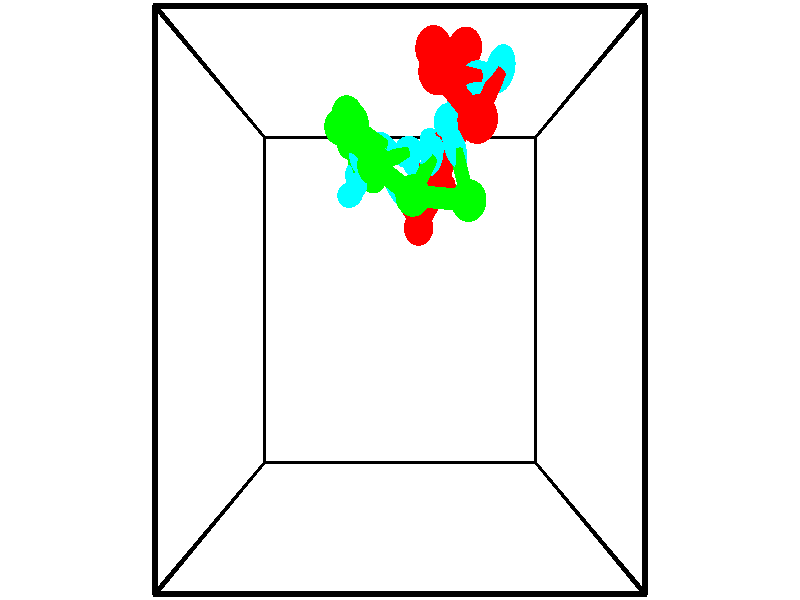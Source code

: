 // switches for output
#declare DRAW_BASES = 1; // possible values are 0, 1; only relevant for DNA ribbons
#declare DRAW_BASES_TYPE = 3; // possible values are 1, 2, 3; only relevant for DNA ribbons
#declare DRAW_FOG = 0; // set to 1 to enable fog

#include "colors.inc"

#include "transforms.inc"
background { rgb <1, 1, 1>}

#default {
   normal{
       ripples 0.25
       frequency 0.20
       turbulence 0.2
       lambda 5
   }
	finish {
		phong 0.1
		phong_size 40.
	}
}

// original window dimensions: 1024x640


// camera settings

camera {
	sky <-0, 1, 0>
	up <-0, 1, 0>
	right 1.6 * <1, 0, 0>
	location <2.5, 2.5, 11.1562>
	look_at <2.5, 2.5, 2.5>
	direction <0, 0, -8.6562>
	angle 67.0682
}


# declare cpy_camera_pos = <2.5, 2.5, 11.1562>;
# if (DRAW_FOG = 1)
fog {
	fog_type 2
	up vnormalize(cpy_camera_pos)
	color rgbt<1,1,1,0.3>
	distance 1e-5
	fog_alt 3e-3
	fog_offset 4
}
# end


// LIGHTS

# declare lum = 6;
global_settings {
	ambient_light rgb lum * <0.05, 0.05, 0.05>
	max_trace_level 15
}# declare cpy_direct_light_amount = 0.25;
light_source
{	1000 * <-1, -1, 1>,
	rgb lum * cpy_direct_light_amount
	parallel
}

light_source
{	1000 * <1, 1, -1>,
	rgb lum * cpy_direct_light_amount
	parallel
}

// strand 0

// nucleotide -1

// particle -1
sphere {
	<3.465565, 4.373741, 3.650358> 0.250000
	pigment { color rgbt <1,0,0,0> }
	no_shadow
}
cylinder {
	<3.647964, 4.710651, 3.535374>,  <3.757404, 4.912798, 3.466383>, 0.100000
	pigment { color rgbt <1,0,0,0> }
	no_shadow
}
cylinder {
	<3.647964, 4.710651, 3.535374>,  <3.465565, 4.373741, 3.650358>, 0.100000
	pigment { color rgbt <1,0,0,0> }
	no_shadow
}

// particle -1
sphere {
	<3.647964, 4.710651, 3.535374> 0.100000
	pigment { color rgbt <1,0,0,0> }
	no_shadow
}
sphere {
	0, 1
	scale<0.080000,0.200000,0.300000>
	matrix <-0.455559, -0.056570, -0.888406,
		-0.764546, 0.536069, 0.357911,
		0.456000, 0.842277, -0.287461,
		3.784764, 4.963335, 3.449135>
	pigment { color rgbt <0,1,1,0> }
	no_shadow
}
cylinder {
	<2.984489, 4.943924, 3.430318>,  <3.465565, 4.373741, 3.650358>, 0.130000
	pigment { color rgbt <1,0,0,0> }
	no_shadow
}

// nucleotide -1

// particle -1
sphere {
	<2.984489, 4.943924, 3.430318> 0.250000
	pigment { color rgbt <1,0,0,0> }
	no_shadow
}
cylinder {
	<3.332287, 4.958363, 3.233269>,  <3.540965, 4.967026, 3.115039>, 0.100000
	pigment { color rgbt <1,0,0,0> }
	no_shadow
}
cylinder {
	<3.332287, 4.958363, 3.233269>,  <2.984489, 4.943924, 3.430318>, 0.100000
	pigment { color rgbt <1,0,0,0> }
	no_shadow
}

// particle -1
sphere {
	<3.332287, 4.958363, 3.233269> 0.100000
	pigment { color rgbt <1,0,0,0> }
	no_shadow
}
sphere {
	0, 1
	scale<0.080000,0.200000,0.300000>
	matrix <-0.490055, -0.061858, -0.869494,
		-0.061858, 0.997432, -0.036096,
		0.869494, 0.036096, -0.492623,
		3.593135, 4.969192, 3.085482>
	pigment { color rgbt <0,1,1,0> }
	no_shadow
}
cylinder {
	<2.961710, 5.403568, 2.803566>,  <2.984489, 4.943924, 3.430318>, 0.130000
	pigment { color rgbt <1,0,0,0> }
	no_shadow
}

// nucleotide -1

// particle -1
sphere {
	<2.961710, 5.403568, 2.803566> 0.250000
	pigment { color rgbt <1,0,0,0> }
	no_shadow
}
cylinder {
	<3.265430, 5.155628, 2.724319>,  <3.447662, 5.006865, 2.676771>, 0.100000
	pigment { color rgbt <1,0,0,0> }
	no_shadow
}
cylinder {
	<3.265430, 5.155628, 2.724319>,  <2.961710, 5.403568, 2.803566>, 0.100000
	pigment { color rgbt <1,0,0,0> }
	no_shadow
}

// particle -1
sphere {
	<3.265430, 5.155628, 2.724319> 0.100000
	pigment { color rgbt <1,0,0,0> }
	no_shadow
}
sphere {
	0, 1
	scale<0.080000,0.200000,0.300000>
	matrix <-0.282197, -0.039310, -0.958551,
		0.586369, 0.783736, -0.204768,
		0.759300, -0.619849, -0.198117,
		3.493221, 4.969674, 2.664884>
	pigment { color rgbt <0,1,1,0> }
	no_shadow
}
cylinder {
	<3.466507, 5.614217, 2.201044>,  <2.961710, 5.403568, 2.803566>, 0.130000
	pigment { color rgbt <1,0,0,0> }
	no_shadow
}

// nucleotide -1

// particle -1
sphere {
	<3.466507, 5.614217, 2.201044> 0.250000
	pigment { color rgbt <1,0,0,0> }
	no_shadow
}
cylinder {
	<3.414108, 5.219944, 2.243507>,  <3.382669, 4.983380, 2.268986>, 0.100000
	pigment { color rgbt <1,0,0,0> }
	no_shadow
}
cylinder {
	<3.414108, 5.219944, 2.243507>,  <3.466507, 5.614217, 2.201044>, 0.100000
	pigment { color rgbt <1,0,0,0> }
	no_shadow
}

// particle -1
sphere {
	<3.414108, 5.219944, 2.243507> 0.100000
	pigment { color rgbt <1,0,0,0> }
	no_shadow
}
sphere {
	0, 1
	scale<0.080000,0.200000,0.300000>
	matrix <-0.344343, -0.055176, -0.937221,
		0.929660, -0.159328, -0.332185,
		-0.130997, -0.985683, 0.106158,
		3.374809, 4.924239, 2.275355>
	pigment { color rgbt <0,1,1,0> }
	no_shadow
}
cylinder {
	<3.547845, 5.292134, 1.514746>,  <3.466507, 5.614217, 2.201044>, 0.130000
	pigment { color rgbt <1,0,0,0> }
	no_shadow
}

// nucleotide -1

// particle -1
sphere {
	<3.547845, 5.292134, 1.514746> 0.250000
	pigment { color rgbt <1,0,0,0> }
	no_shadow
}
cylinder {
	<3.360081, 5.011215, 1.728825>,  <3.247422, 4.842664, 1.857272>, 0.100000
	pigment { color rgbt <1,0,0,0> }
	no_shadow
}
cylinder {
	<3.360081, 5.011215, 1.728825>,  <3.547845, 5.292134, 1.514746>, 0.100000
	pigment { color rgbt <1,0,0,0> }
	no_shadow
}

// particle -1
sphere {
	<3.360081, 5.011215, 1.728825> 0.100000
	pigment { color rgbt <1,0,0,0> }
	no_shadow
}
sphere {
	0, 1
	scale<0.080000,0.200000,0.300000>
	matrix <-0.468006, -0.316091, -0.825261,
		0.748749, -0.637861, -0.180303,
		-0.469410, -0.702296, 0.535196,
		3.219258, 4.800527, 1.889383>
	pigment { color rgbt <0,1,1,0> }
	no_shadow
}
cylinder {
	<3.398560, 4.863871, 0.981498>,  <3.547845, 5.292134, 1.514746>, 0.130000
	pigment { color rgbt <1,0,0,0> }
	no_shadow
}

// nucleotide -1

// particle -1
sphere {
	<3.398560, 4.863871, 0.981498> 0.250000
	pigment { color rgbt <1,0,0,0> }
	no_shadow
}
cylinder {
	<3.179230, 4.718578, 1.282803>,  <3.047632, 4.631403, 1.463585>, 0.100000
	pigment { color rgbt <1,0,0,0> }
	no_shadow
}
cylinder {
	<3.179230, 4.718578, 1.282803>,  <3.398560, 4.863871, 0.981498>, 0.100000
	pigment { color rgbt <1,0,0,0> }
	no_shadow
}

// particle -1
sphere {
	<3.179230, 4.718578, 1.282803> 0.100000
	pigment { color rgbt <1,0,0,0> }
	no_shadow
}
sphere {
	0, 1
	scale<0.080000,0.200000,0.300000>
	matrix <-0.625744, -0.419348, -0.657717,
		0.554782, -0.831991, 0.002650,
		-0.548326, -0.363232, 0.753261,
		3.014732, 4.609609, 1.508781>
	pigment { color rgbt <0,1,1,0> }
	no_shadow
}
cylinder {
	<3.204867, 4.098026, 0.822282>,  <3.398560, 4.863871, 0.981498>, 0.130000
	pigment { color rgbt <1,0,0,0> }
	no_shadow
}

// nucleotide -1

// particle -1
sphere {
	<3.204867, 4.098026, 0.822282> 0.250000
	pigment { color rgbt <1,0,0,0> }
	no_shadow
}
cylinder {
	<2.927605, 4.220665, 1.083214>,  <2.761247, 4.294248, 1.239773>, 0.100000
	pigment { color rgbt <1,0,0,0> }
	no_shadow
}
cylinder {
	<2.927605, 4.220665, 1.083214>,  <3.204867, 4.098026, 0.822282>, 0.100000
	pigment { color rgbt <1,0,0,0> }
	no_shadow
}

// particle -1
sphere {
	<2.927605, 4.220665, 1.083214> 0.100000
	pigment { color rgbt <1,0,0,0> }
	no_shadow
}
sphere {
	0, 1
	scale<0.080000,0.200000,0.300000>
	matrix <-0.718461, -0.366558, -0.591142,
		0.057874, -0.878427, 0.474359,
		-0.693155, 0.306597, 0.652330,
		2.719658, 4.312644, 1.278913>
	pigment { color rgbt <0,1,1,0> }
	no_shadow
}
cylinder {
	<2.816630, 3.520923, 0.884840>,  <3.204867, 4.098026, 0.822282>, 0.130000
	pigment { color rgbt <1,0,0,0> }
	no_shadow
}

// nucleotide -1

// particle -1
sphere {
	<2.816630, 3.520923, 0.884840> 0.250000
	pigment { color rgbt <1,0,0,0> }
	no_shadow
}
cylinder {
	<2.588455, 3.825230, 1.008671>,  <2.451550, 4.007813, 1.082969>, 0.100000
	pigment { color rgbt <1,0,0,0> }
	no_shadow
}
cylinder {
	<2.588455, 3.825230, 1.008671>,  <2.816630, 3.520923, 0.884840>, 0.100000
	pigment { color rgbt <1,0,0,0> }
	no_shadow
}

// particle -1
sphere {
	<2.588455, 3.825230, 1.008671> 0.100000
	pigment { color rgbt <1,0,0,0> }
	no_shadow
}
sphere {
	0, 1
	scale<0.080000,0.200000,0.300000>
	matrix <-0.745965, -0.322143, -0.582889,
		-0.343714, -0.563435, 0.751267,
		-0.570435, 0.760766, 0.309578,
		2.417324, 4.053460, 1.101544>
	pigment { color rgbt <0,1,1,0> }
	no_shadow
}
// strand 1

// nucleotide -1

// particle -1
sphere {
	<1.998248, 4.431425, -0.245553> 0.250000
	pigment { color rgbt <0,1,0,0> }
	no_shadow
}
cylinder {
	<1.769321, 4.236435, 0.018211>,  <1.631966, 4.119441, 0.176470>, 0.100000
	pigment { color rgbt <0,1,0,0> }
	no_shadow
}
cylinder {
	<1.769321, 4.236435, 0.018211>,  <1.998248, 4.431425, -0.245553>, 0.100000
	pigment { color rgbt <0,1,0,0> }
	no_shadow
}

// particle -1
sphere {
	<1.769321, 4.236435, 0.018211> 0.100000
	pigment { color rgbt <0,1,0,0> }
	no_shadow
}
sphere {
	0, 1
	scale<0.080000,0.200000,0.300000>
	matrix <0.491806, 0.439418, 0.751690,
		-0.656187, 0.754507, -0.011743,
		-0.572316, -0.487474, 0.659412,
		1.597627, 4.090193, 0.216035>
	pigment { color rgbt <0,1,1,0> }
	no_shadow
}
cylinder {
	<1.605774, 4.867311, 0.217116>,  <1.998248, 4.431425, -0.245553>, 0.130000
	pigment { color rgbt <0,1,0,0> }
	no_shadow
}

// nucleotide -1

// particle -1
sphere {
	<1.605774, 4.867311, 0.217116> 0.250000
	pigment { color rgbt <0,1,0,0> }
	no_shadow
}
cylinder {
	<1.677130, 4.522316, 0.406555>,  <1.719943, 4.315319, 0.520218>, 0.100000
	pigment { color rgbt <0,1,0,0> }
	no_shadow
}
cylinder {
	<1.677130, 4.522316, 0.406555>,  <1.605774, 4.867311, 0.217116>, 0.100000
	pigment { color rgbt <0,1,0,0> }
	no_shadow
}

// particle -1
sphere {
	<1.677130, 4.522316, 0.406555> 0.100000
	pigment { color rgbt <0,1,0,0> }
	no_shadow
}
sphere {
	0, 1
	scale<0.080000,0.200000,0.300000>
	matrix <0.380464, 0.504342, 0.775169,
		-0.907428, 0.041905, 0.418114,
		0.178389, -0.862487, 0.473597,
		1.730646, 4.263570, 0.548634>
	pigment { color rgbt <0,1,1,0> }
	no_shadow
}
cylinder {
	<1.459194, 4.955755, 0.867449>,  <1.605774, 4.867311, 0.217116>, 0.130000
	pigment { color rgbt <0,1,0,0> }
	no_shadow
}

// nucleotide -1

// particle -1
sphere {
	<1.459194, 4.955755, 0.867449> 0.250000
	pigment { color rgbt <0,1,0,0> }
	no_shadow
}
cylinder {
	<1.693096, 4.634941, 0.916115>,  <1.833437, 4.442453, 0.945315>, 0.100000
	pigment { color rgbt <0,1,0,0> }
	no_shadow
}
cylinder {
	<1.693096, 4.634941, 0.916115>,  <1.459194, 4.955755, 0.867449>, 0.100000
	pigment { color rgbt <0,1,0,0> }
	no_shadow
}

// particle -1
sphere {
	<1.693096, 4.634941, 0.916115> 0.100000
	pigment { color rgbt <0,1,0,0> }
	no_shadow
}
sphere {
	0, 1
	scale<0.080000,0.200000,0.300000>
	matrix <0.450177, 0.445603, 0.773808,
		-0.674836, -0.397716, 0.621626,
		0.584754, -0.802035, 0.121666,
		1.868523, 4.394331, 0.952614>
	pigment { color rgbt <0,1,1,0> }
	no_shadow
}
cylinder {
	<1.652854, 4.973373, 1.487422>,  <1.459194, 4.955755, 0.867449>, 0.130000
	pigment { color rgbt <0,1,0,0> }
	no_shadow
}

// nucleotide -1

// particle -1
sphere {
	<1.652854, 4.973373, 1.487422> 0.250000
	pigment { color rgbt <0,1,0,0> }
	no_shadow
}
cylinder {
	<1.907608, 4.688278, 1.369858>,  <2.060461, 4.517221, 1.299319>, 0.100000
	pigment { color rgbt <0,1,0,0> }
	no_shadow
}
cylinder {
	<1.907608, 4.688278, 1.369858>,  <1.652854, 4.973373, 1.487422>, 0.100000
	pigment { color rgbt <0,1,0,0> }
	no_shadow
}

// particle -1
sphere {
	<1.907608, 4.688278, 1.369858> 0.100000
	pigment { color rgbt <0,1,0,0> }
	no_shadow
}
sphere {
	0, 1
	scale<0.080000,0.200000,0.300000>
	matrix <0.633154, 0.266033, 0.726872,
		-0.439878, -0.649025, 0.620705,
		0.636885, -0.712737, -0.293911,
		2.098674, 4.474457, 1.281685>
	pigment { color rgbt <0,1,1,0> }
	no_shadow
}
cylinder {
	<1.779901, 4.709329, 2.105509>,  <1.652854, 4.973373, 1.487422>, 0.130000
	pigment { color rgbt <0,1,0,0> }
	no_shadow
}

// nucleotide -1

// particle -1
sphere {
	<1.779901, 4.709329, 2.105509> 0.250000
	pigment { color rgbt <0,1,0,0> }
	no_shadow
}
cylinder {
	<2.071859, 4.579880, 1.864670>,  <2.247034, 4.502210, 1.720167>, 0.100000
	pigment { color rgbt <0,1,0,0> }
	no_shadow
}
cylinder {
	<2.071859, 4.579880, 1.864670>,  <1.779901, 4.709329, 2.105509>, 0.100000
	pigment { color rgbt <0,1,0,0> }
	no_shadow
}

// particle -1
sphere {
	<2.071859, 4.579880, 1.864670> 0.100000
	pigment { color rgbt <0,1,0,0> }
	no_shadow
}
sphere {
	0, 1
	scale<0.080000,0.200000,0.300000>
	matrix <0.676024, 0.211329, 0.705926,
		-0.101213, -0.922284, 0.373025,
		0.729896, -0.323623, -0.602097,
		2.290828, 4.482793, 1.684041>
	pigment { color rgbt <0,1,1,0> }
	no_shadow
}
cylinder {
	<2.126188, 4.140420, 2.356479>,  <1.779901, 4.709329, 2.105509>, 0.130000
	pigment { color rgbt <0,1,0,0> }
	no_shadow
}

// nucleotide -1

// particle -1
sphere {
	<2.126188, 4.140420, 2.356479> 0.250000
	pigment { color rgbt <0,1,0,0> }
	no_shadow
}
cylinder {
	<2.412189, 4.280098, 2.114212>,  <2.583790, 4.363904, 1.968852>, 0.100000
	pigment { color rgbt <0,1,0,0> }
	no_shadow
}
cylinder {
	<2.412189, 4.280098, 2.114212>,  <2.126188, 4.140420, 2.356479>, 0.100000
	pigment { color rgbt <0,1,0,0> }
	no_shadow
}

// particle -1
sphere {
	<2.412189, 4.280098, 2.114212> 0.100000
	pigment { color rgbt <0,1,0,0> }
	no_shadow
}
sphere {
	0, 1
	scale<0.080000,0.200000,0.300000>
	matrix <0.624502, 0.070429, 0.777841,
		0.314274, -0.934400, -0.167715,
		0.715003, 0.349194, -0.605668,
		2.626690, 4.384856, 1.932512>
	pigment { color rgbt <0,1,1,0> }
	no_shadow
}
cylinder {
	<2.685141, 3.745099, 2.515805>,  <2.126188, 4.140420, 2.356479>, 0.130000
	pigment { color rgbt <0,1,0,0> }
	no_shadow
}

// nucleotide -1

// particle -1
sphere {
	<2.685141, 3.745099, 2.515805> 0.250000
	pigment { color rgbt <0,1,0,0> }
	no_shadow
}
cylinder {
	<2.855354, 4.054184, 2.327408>,  <2.957483, 4.239635, 2.214369>, 0.100000
	pigment { color rgbt <0,1,0,0> }
	no_shadow
}
cylinder {
	<2.855354, 4.054184, 2.327408>,  <2.685141, 3.745099, 2.515805>, 0.100000
	pigment { color rgbt <0,1,0,0> }
	no_shadow
}

// particle -1
sphere {
	<2.855354, 4.054184, 2.327408> 0.100000
	pigment { color rgbt <0,1,0,0> }
	no_shadow
}
sphere {
	0, 1
	scale<0.080000,0.200000,0.300000>
	matrix <0.736135, 0.007139, 0.676797,
		0.526333, -0.634715, -0.565783,
		0.425534, 0.772713, -0.470994,
		2.983015, 4.285998, 2.186110>
	pigment { color rgbt <0,1,1,0> }
	no_shadow
}
cylinder {
	<3.475598, 3.676063, 2.585058>,  <2.685141, 3.745099, 2.515805>, 0.130000
	pigment { color rgbt <0,1,0,0> }
	no_shadow
}

// nucleotide -1

// particle -1
sphere {
	<3.475598, 3.676063, 2.585058> 0.250000
	pigment { color rgbt <0,1,0,0> }
	no_shadow
}
cylinder {
	<3.370281, 4.055275, 2.513596>,  <3.307091, 4.282802, 2.470718>, 0.100000
	pigment { color rgbt <0,1,0,0> }
	no_shadow
}
cylinder {
	<3.370281, 4.055275, 2.513596>,  <3.475598, 3.676063, 2.585058>, 0.100000
	pigment { color rgbt <0,1,0,0> }
	no_shadow
}

// particle -1
sphere {
	<3.370281, 4.055275, 2.513596> 0.100000
	pigment { color rgbt <0,1,0,0> }
	no_shadow
}
sphere {
	0, 1
	scale<0.080000,0.200000,0.300000>
	matrix <0.519876, 0.295432, 0.801529,
		0.812654, 0.118157, -0.570642,
		-0.263292, 0.948029, -0.178657,
		3.291294, 4.339684, 2.459999>
	pigment { color rgbt <0,1,1,0> }
	no_shadow
}
// box output
cylinder {
	<0.000000, 0.000000, 0.000000>,  <5.000000, 0.000000, 0.000000>, 0.025000
	pigment { color rgbt <0,0,0,0> }
	no_shadow
}
cylinder {
	<0.000000, 0.000000, 0.000000>,  <0.000000, 5.000000, 0.000000>, 0.025000
	pigment { color rgbt <0,0,0,0> }
	no_shadow
}
cylinder {
	<0.000000, 0.000000, 0.000000>,  <0.000000, 0.000000, 5.000000>, 0.025000
	pigment { color rgbt <0,0,0,0> }
	no_shadow
}
cylinder {
	<5.000000, 5.000000, 5.000000>,  <0.000000, 5.000000, 5.000000>, 0.025000
	pigment { color rgbt <0,0,0,0> }
	no_shadow
}
cylinder {
	<5.000000, 5.000000, 5.000000>,  <5.000000, 0.000000, 5.000000>, 0.025000
	pigment { color rgbt <0,0,0,0> }
	no_shadow
}
cylinder {
	<5.000000, 5.000000, 5.000000>,  <5.000000, 5.000000, 0.000000>, 0.025000
	pigment { color rgbt <0,0,0,0> }
	no_shadow
}
cylinder {
	<0.000000, 0.000000, 5.000000>,  <0.000000, 5.000000, 5.000000>, 0.025000
	pigment { color rgbt <0,0,0,0> }
	no_shadow
}
cylinder {
	<0.000000, 0.000000, 5.000000>,  <5.000000, 0.000000, 5.000000>, 0.025000
	pigment { color rgbt <0,0,0,0> }
	no_shadow
}
cylinder {
	<5.000000, 5.000000, 0.000000>,  <0.000000, 5.000000, 0.000000>, 0.025000
	pigment { color rgbt <0,0,0,0> }
	no_shadow
}
cylinder {
	<5.000000, 5.000000, 0.000000>,  <5.000000, 0.000000, 0.000000>, 0.025000
	pigment { color rgbt <0,0,0,0> }
	no_shadow
}
cylinder {
	<5.000000, 0.000000, 5.000000>,  <5.000000, 0.000000, 0.000000>, 0.025000
	pigment { color rgbt <0,0,0,0> }
	no_shadow
}
cylinder {
	<0.000000, 5.000000, 0.000000>,  <0.000000, 5.000000, 5.000000>, 0.025000
	pigment { color rgbt <0,0,0,0> }
	no_shadow
}
// end of box output
